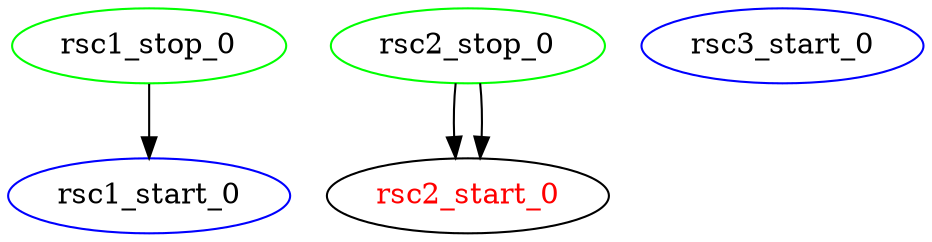 digraph "g" {
	size = "30,30"
"rsc1_stop_0" [ color="green" ]
"rsc1_start_0" [ color="blue" ]
"rsc2_stop_0" [ color="green" ]
"rsc2_start_0" [ fontcolor="red" ]
"rsc3_start_0" [ color="blue" ]
"rsc1_stop_0" -> "rsc1_start_0"
"rsc2_stop_0" -> "rsc2_start_0"
"rsc2_stop_0" -> "rsc2_start_0"
}
